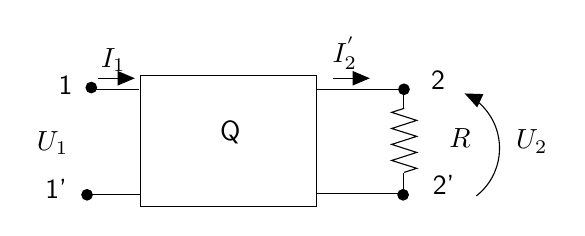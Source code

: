 \begin{tikzpicture}[y=-1cm]
\sf
\draw[black] (5.762,6.844) -- (5.762,7.109);
\draw[black] (5.758,6.022) -- (5.758,5.822);
\draw[black] (5.769,6.02) -- (5.611,6.071) -- (5.929,6.173) -- (5.611,6.276) -- (5.929,6.376) -- (5.611,6.478) -- (5.929,6.58) -- (5.611,6.682) -- (5.929,6.782) -- (5.769,6.833);
\path (3.562,6.424) node[text=black,anchor=base] {Q};
\path (6.009,7.111) node[text=black,anchor=base west] {2'};
\path (5.989,5.787) node[text=black,anchor=base west] {2};
\path (1.609,7.167) node[text=black,anchor=base east] {1'};
\path (1.68,5.847) node[text=black,anchor=base east] {1};
\path (6.218,6.513) node[text=black,anchor=base west] {$R$};
\path (1.627,6.556) node[text=black,anchor=base east] {$U_1$};
\draw[arrows=-triangle 45,black] (1.88,5.638) -- (2.349,5.638);
\path (2.076,5.504) node[text=black,anchor=base] {$I_1$};
\draw[arrows=-triangle 45,black] (4.864,5.638) -- (5.333,5.638);
\path (5.016,5.444) node[text=black,anchor=base] {$I^{'}_{2}$};
\draw[arrows=-triangle 45,black] (6.213,6.527) +(52:0.768) arc (52:-65:0.768);
\path (7.067,6.536) node[text=black,anchor=base west] {$U_2$};
\draw[black] (4.667,5.778) -- (5.749,5.778);
\draw[black] (4.656,7.098) -- (5.738,7.098);
\draw[black] (1.82,5.778) -- (2.402,5.778);
\draw[black] (1.78,7.116) -- (2.411,7.116);
\draw[black] (2.422,5.6) rectangle (4.658,7.264);
\filldraw[black] (5.756,7.118) ellipse (0.067cm and 0.067cm);
\filldraw[black] (5.767,5.778) ellipse (0.067cm and 0.067cm);
\filldraw[black] (1.742,7.118) ellipse (0.067cm and 0.067cm);
\filldraw[black] (1.796,5.756) ellipse (0.067cm and 0.067cm);

\end{tikzpicture}%

%% Configure (x)emacs for this file ...
%% Local Variables:
%% mode: latex
%% End: